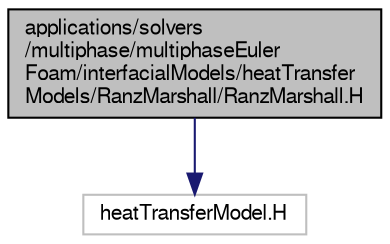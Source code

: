 digraph "applications/solvers/multiphase/multiphaseEulerFoam/interfacialModels/heatTransferModels/RanzMarshall/RanzMarshall.H"
{
  bgcolor="transparent";
  edge [fontname="FreeSans",fontsize="10",labelfontname="FreeSans",labelfontsize="10"];
  node [fontname="FreeSans",fontsize="10",shape=record];
  Node1 [label="applications/solvers\l/multiphase/multiphaseEuler\lFoam/interfacialModels/heatTransfer\lModels/RanzMarshall/RanzMarshall.H",height=0.2,width=0.4,color="black", fillcolor="grey75", style="filled" fontcolor="black"];
  Node1 -> Node2 [color="midnightblue",fontsize="10",style="solid",fontname="FreeSans"];
  Node2 [label="heatTransferModel.H",height=0.2,width=0.4,color="grey75"];
}
